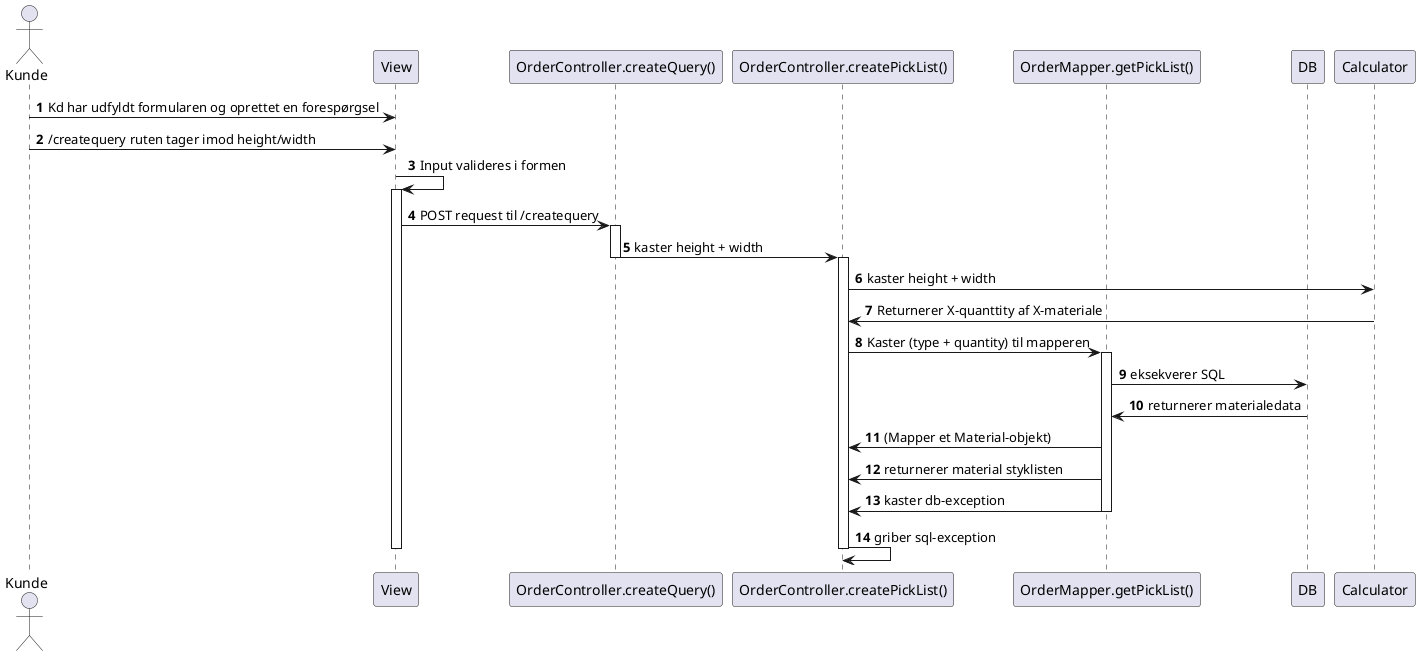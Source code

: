 @startuml
'https://plantuml.com/sequence-diagram

autonumber

Actor Kunde
participant View as V
participant "OrderController.createQuery()" as C
participant "OrderController.createPickList()" as C2
participant "OrderMapper.getPickList()" as M
participant DB
participant Calculator

Kunde -> V: Kd har udfyldt formularen og oprettet en forespørgsel
Kunde -> V: /createquery ruten tager imod height/width
V -> V: Input valideres i formen
activate V
V -> C: POST request til /createquery
activate C
C -> C2: kaster height + width
deactivate C
activate C2
C2 -> Calculator: kaster height + width
Calculator -> C2: Returnerer X-quanttity af X-materiale
deactivate Calculator
C2 -> M: Kaster (type + quantity) til mapperen
activate M
M -> DB: eksekverer SQL
DB -> M: returnerer materialedata
M -> C2: (Mapper et Material-objekt)
M -> C2: returnerer material styklisten
M -> C2: kaster db-exception
deactivate M
C2 -> C2: griber sql-exception

deactivate C2

deactivate V
@enduml